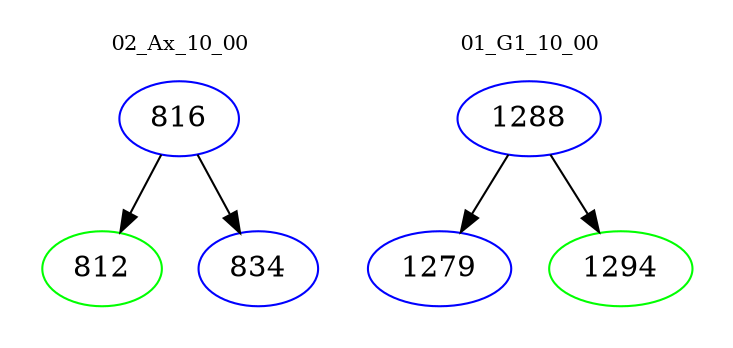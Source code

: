 digraph{
subgraph cluster_0 {
color = white
label = "02_Ax_10_00";
fontsize=10;
T0_816 [label="816", color="blue"]
T0_816 -> T0_812 [color="black"]
T0_812 [label="812", color="green"]
T0_816 -> T0_834 [color="black"]
T0_834 [label="834", color="blue"]
}
subgraph cluster_1 {
color = white
label = "01_G1_10_00";
fontsize=10;
T1_1288 [label="1288", color="blue"]
T1_1288 -> T1_1279 [color="black"]
T1_1279 [label="1279", color="blue"]
T1_1288 -> T1_1294 [color="black"]
T1_1294 [label="1294", color="green"]
}
}
